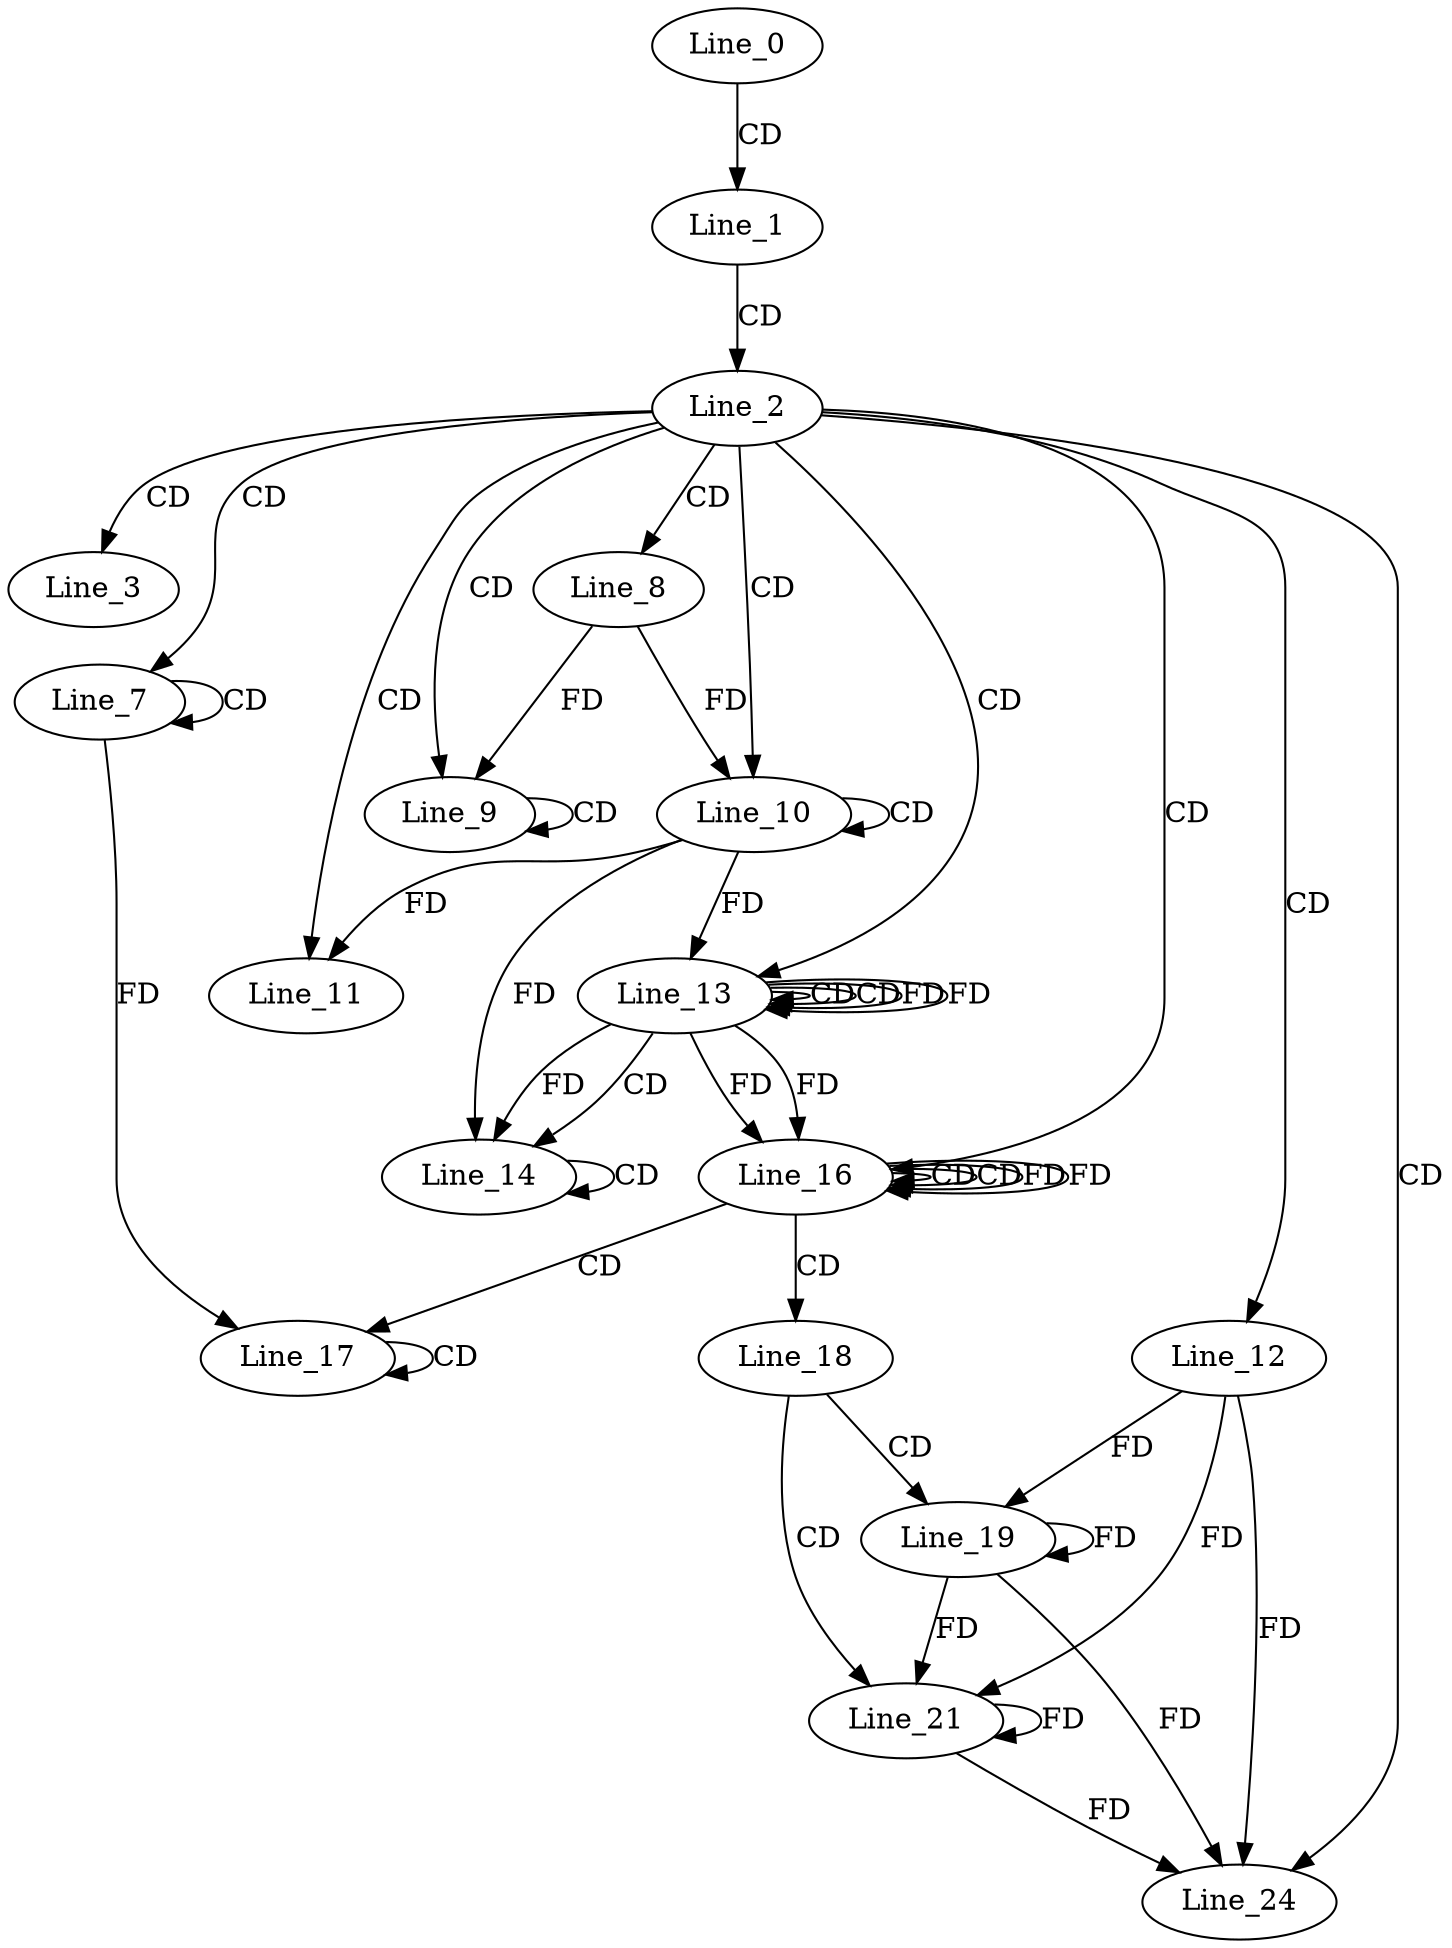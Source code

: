 digraph G {
  Line_0;
  Line_1;
  Line_2;
  Line_3;
  Line_7;
  Line_7;
  Line_8;
  Line_9;
  Line_9;
  Line_10;
  Line_10;
  Line_11;
  Line_11;
  Line_12;
  Line_13;
  Line_13;
  Line_13;
  Line_13;
  Line_14;
  Line_14;
  Line_14;
  Line_16;
  Line_16;
  Line_16;
  Line_17;
  Line_17;
  Line_18;
  Line_19;
  Line_21;
  Line_24;
  Line_0 -> Line_1 [ label="CD" ];
  Line_1 -> Line_2 [ label="CD" ];
  Line_2 -> Line_3 [ label="CD" ];
  Line_2 -> Line_7 [ label="CD" ];
  Line_7 -> Line_7 [ label="CD" ];
  Line_2 -> Line_8 [ label="CD" ];
  Line_2 -> Line_9 [ label="CD" ];
  Line_9 -> Line_9 [ label="CD" ];
  Line_8 -> Line_9 [ label="FD" ];
  Line_2 -> Line_10 [ label="CD" ];
  Line_10 -> Line_10 [ label="CD" ];
  Line_8 -> Line_10 [ label="FD" ];
  Line_2 -> Line_11 [ label="CD" ];
  Line_10 -> Line_11 [ label="FD" ];
  Line_2 -> Line_12 [ label="CD" ];
  Line_2 -> Line_13 [ label="CD" ];
  Line_13 -> Line_13 [ label="CD" ];
  Line_13 -> Line_13 [ label="CD" ];
  Line_10 -> Line_13 [ label="FD" ];
  Line_13 -> Line_13 [ label="FD" ];
  Line_13 -> Line_14 [ label="CD" ];
  Line_14 -> Line_14 [ label="CD" ];
  Line_10 -> Line_14 [ label="FD" ];
  Line_13 -> Line_14 [ label="FD" ];
  Line_2 -> Line_16 [ label="CD" ];
  Line_16 -> Line_16 [ label="CD" ];
  Line_13 -> Line_16 [ label="FD" ];
  Line_16 -> Line_16 [ label="CD" ];
  Line_16 -> Line_16 [ label="FD" ];
  Line_13 -> Line_16 [ label="FD" ];
  Line_16 -> Line_17 [ label="CD" ];
  Line_17 -> Line_17 [ label="CD" ];
  Line_7 -> Line_17 [ label="FD" ];
  Line_16 -> Line_18 [ label="CD" ];
  Line_18 -> Line_19 [ label="CD" ];
  Line_19 -> Line_19 [ label="FD" ];
  Line_12 -> Line_19 [ label="FD" ];
  Line_18 -> Line_21 [ label="CD" ];
  Line_19 -> Line_21 [ label="FD" ];
  Line_21 -> Line_21 [ label="FD" ];
  Line_12 -> Line_21 [ label="FD" ];
  Line_2 -> Line_24 [ label="CD" ];
  Line_19 -> Line_24 [ label="FD" ];
  Line_21 -> Line_24 [ label="FD" ];
  Line_12 -> Line_24 [ label="FD" ];
  Line_13 -> Line_13 [ label="FD" ];
  Line_16 -> Line_16 [ label="FD" ];
}
